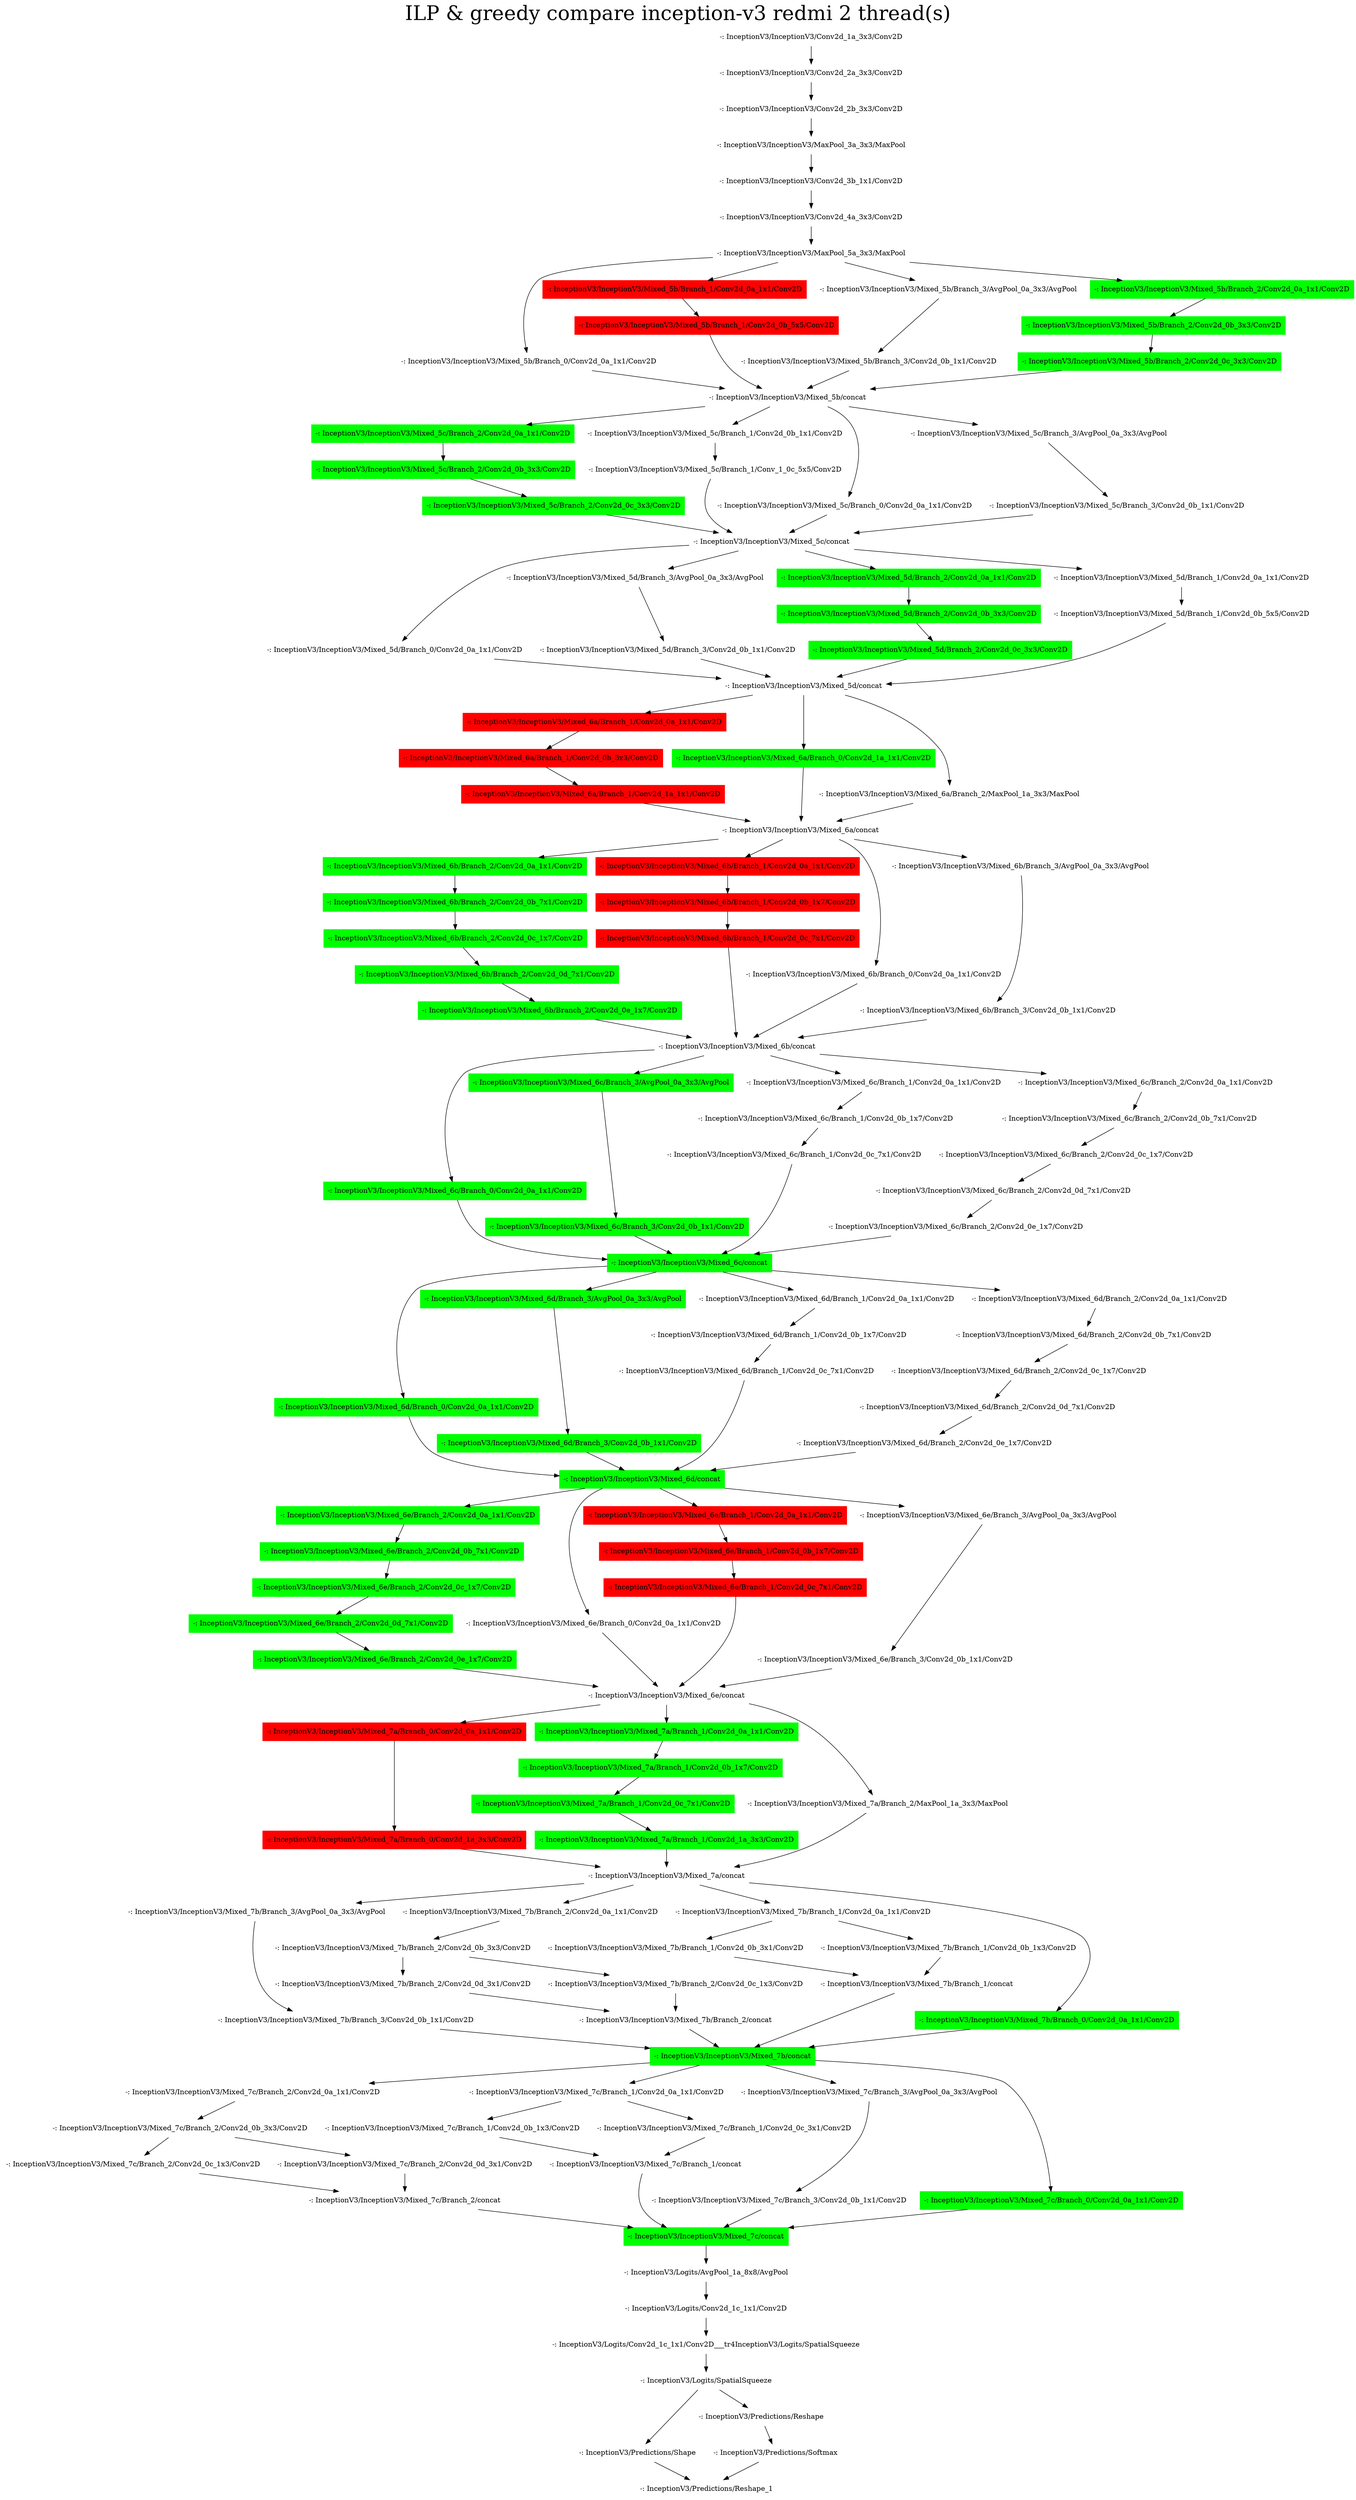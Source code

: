 digraph G {
label     = "ILP & greedy compare inception-v3 redmi 2 thread(s)"
    labelloc  =  t // t: Place the graph's title on top.
    fontsize  = 40 // Make title stand out by giving a large font size
    fontcolor = black"-: InceptionV3/InceptionV3/Conv2d_1a_3x3/Conv2D"->"-: InceptionV3/InceptionV3/Conv2d_2a_3x3/Conv2D";
"-: InceptionV3/InceptionV3/Conv2d_1a_3x3/Conv2D" [shape=box,style=filled,color=white];
"-: InceptionV3/InceptionV3/Conv2d_2a_3x3/Conv2D"->"-: InceptionV3/InceptionV3/Conv2d_2b_3x3/Conv2D";
"-: InceptionV3/InceptionV3/Conv2d_2a_3x3/Conv2D" [shape=box,style=filled,color=white];
"-: InceptionV3/InceptionV3/Conv2d_2b_3x3/Conv2D"->"-: InceptionV3/InceptionV3/MaxPool_3a_3x3/MaxPool";
"-: InceptionV3/InceptionV3/Conv2d_2b_3x3/Conv2D" [shape=box,style=filled,color=white];
"-: InceptionV3/InceptionV3/MaxPool_3a_3x3/MaxPool"->"-: InceptionV3/InceptionV3/Conv2d_3b_1x1/Conv2D";
"-: InceptionV3/InceptionV3/MaxPool_3a_3x3/MaxPool" [shape=box,style=filled,color=white];
"-: InceptionV3/InceptionV3/Conv2d_3b_1x1/Conv2D"->"-: InceptionV3/InceptionV3/Conv2d_4a_3x3/Conv2D";
"-: InceptionV3/InceptionV3/Conv2d_3b_1x1/Conv2D" [shape=box,style=filled,color=white];
"-: InceptionV3/InceptionV3/Conv2d_4a_3x3/Conv2D"->"-: InceptionV3/InceptionV3/MaxPool_5a_3x3/MaxPool";
"-: InceptionV3/InceptionV3/Conv2d_4a_3x3/Conv2D" [shape=box,style=filled,color=white];
"-: InceptionV3/InceptionV3/MaxPool_5a_3x3/MaxPool"->"-: InceptionV3/InceptionV3/Mixed_5b/Branch_0/Conv2d_0a_1x1/Conv2D";
"-: InceptionV3/InceptionV3/MaxPool_5a_3x3/MaxPool"->"-: InceptionV3/InceptionV3/Mixed_5b/Branch_1/Conv2d_0a_1x1/Conv2D";
"-: InceptionV3/InceptionV3/MaxPool_5a_3x3/MaxPool"->"-: InceptionV3/InceptionV3/Mixed_5b/Branch_3/AvgPool_0a_3x3/AvgPool";
"-: InceptionV3/InceptionV3/MaxPool_5a_3x3/MaxPool"->"-: InceptionV3/InceptionV3/Mixed_5b/Branch_2/Conv2d_0a_1x1/Conv2D";
"-: InceptionV3/InceptionV3/MaxPool_5a_3x3/MaxPool" [shape=box,style=filled,color=white];
"-: InceptionV3/InceptionV3/Mixed_5b/Branch_3/AvgPool_0a_3x3/AvgPool"->"-: InceptionV3/InceptionV3/Mixed_5b/Branch_3/Conv2d_0b_1x1/Conv2D";
"-: InceptionV3/InceptionV3/Mixed_5b/Branch_3/AvgPool_0a_3x3/AvgPool" [shape=box,style=filled,color=white];
"-: InceptionV3/InceptionV3/Mixed_5b/Branch_2/Conv2d_0a_1x1/Conv2D"->"-: InceptionV3/InceptionV3/Mixed_5b/Branch_2/Conv2d_0b_3x3/Conv2D";
"-: InceptionV3/InceptionV3/Mixed_5b/Branch_2/Conv2d_0a_1x1/Conv2D" [shape=box,style=filled,color=green];
"-: InceptionV3/InceptionV3/Mixed_5b/Branch_1/Conv2d_0a_1x1/Conv2D"->"-: InceptionV3/InceptionV3/Mixed_5b/Branch_1/Conv2d_0b_5x5/Conv2D";
"-: InceptionV3/InceptionV3/Mixed_5b/Branch_1/Conv2d_0a_1x1/Conv2D" [shape=box,style=filled,color=red];
"-: InceptionV3/InceptionV3/Mixed_5b/Branch_0/Conv2d_0a_1x1/Conv2D"->"-: InceptionV3/InceptionV3/Mixed_5b/concat";
"-: InceptionV3/InceptionV3/Mixed_5b/Branch_0/Conv2d_0a_1x1/Conv2D" [shape=box,style=filled,color=white];
"-: InceptionV3/InceptionV3/Mixed_5b/Branch_3/Conv2d_0b_1x1/Conv2D"->"-: InceptionV3/InceptionV3/Mixed_5b/concat";
"-: InceptionV3/InceptionV3/Mixed_5b/Branch_3/Conv2d_0b_1x1/Conv2D" [shape=box,style=filled,color=white];
"-: InceptionV3/InceptionV3/Mixed_5b/Branch_2/Conv2d_0b_3x3/Conv2D"->"-: InceptionV3/InceptionV3/Mixed_5b/Branch_2/Conv2d_0c_3x3/Conv2D";
"-: InceptionV3/InceptionV3/Mixed_5b/Branch_2/Conv2d_0b_3x3/Conv2D" [shape=box,style=filled,color=green];
"-: InceptionV3/InceptionV3/Mixed_5b/Branch_1/Conv2d_0b_5x5/Conv2D"->"-: InceptionV3/InceptionV3/Mixed_5b/concat";
"-: InceptionV3/InceptionV3/Mixed_5b/Branch_1/Conv2d_0b_5x5/Conv2D" [shape=box,style=filled,color=red];
"-: InceptionV3/InceptionV3/Mixed_5b/Branch_2/Conv2d_0c_3x3/Conv2D"->"-: InceptionV3/InceptionV3/Mixed_5b/concat";
"-: InceptionV3/InceptionV3/Mixed_5b/Branch_2/Conv2d_0c_3x3/Conv2D" [shape=box,style=filled,color=green];
"-: InceptionV3/InceptionV3/Mixed_5b/concat"->"-: InceptionV3/InceptionV3/Mixed_5c/Branch_2/Conv2d_0a_1x1/Conv2D";
"-: InceptionV3/InceptionV3/Mixed_5b/concat"->"-: InceptionV3/InceptionV3/Mixed_5c/Branch_1/Conv2d_0b_1x1/Conv2D";
"-: InceptionV3/InceptionV3/Mixed_5b/concat"->"-: InceptionV3/InceptionV3/Mixed_5c/Branch_0/Conv2d_0a_1x1/Conv2D";
"-: InceptionV3/InceptionV3/Mixed_5b/concat"->"-: InceptionV3/InceptionV3/Mixed_5c/Branch_3/AvgPool_0a_3x3/AvgPool";
"-: InceptionV3/InceptionV3/Mixed_5b/concat" [shape=box,style=filled,color=white];
"-: InceptionV3/InceptionV3/Mixed_5c/Branch_3/AvgPool_0a_3x3/AvgPool"->"-: InceptionV3/InceptionV3/Mixed_5c/Branch_3/Conv2d_0b_1x1/Conv2D";
"-: InceptionV3/InceptionV3/Mixed_5c/Branch_3/AvgPool_0a_3x3/AvgPool" [shape=box,style=filled,color=white];
"-: InceptionV3/InceptionV3/Mixed_5c/Branch_2/Conv2d_0a_1x1/Conv2D"->"-: InceptionV3/InceptionV3/Mixed_5c/Branch_2/Conv2d_0b_3x3/Conv2D";
"-: InceptionV3/InceptionV3/Mixed_5c/Branch_2/Conv2d_0a_1x1/Conv2D" [shape=box,style=filled,color=green];
"-: InceptionV3/InceptionV3/Mixed_5c/Branch_1/Conv2d_0b_1x1/Conv2D"->"-: InceptionV3/InceptionV3/Mixed_5c/Branch_1/Conv_1_0c_5x5/Conv2D";
"-: InceptionV3/InceptionV3/Mixed_5c/Branch_1/Conv2d_0b_1x1/Conv2D" [shape=box,style=filled,color=white];
"-: InceptionV3/InceptionV3/Mixed_5c/Branch_0/Conv2d_0a_1x1/Conv2D"->"-: InceptionV3/InceptionV3/Mixed_5c/concat";
"-: InceptionV3/InceptionV3/Mixed_5c/Branch_0/Conv2d_0a_1x1/Conv2D" [shape=box,style=filled,color=white];
"-: InceptionV3/InceptionV3/Mixed_5c/Branch_3/Conv2d_0b_1x1/Conv2D"->"-: InceptionV3/InceptionV3/Mixed_5c/concat";
"-: InceptionV3/InceptionV3/Mixed_5c/Branch_3/Conv2d_0b_1x1/Conv2D" [shape=box,style=filled,color=white];
"-: InceptionV3/InceptionV3/Mixed_5c/Branch_2/Conv2d_0b_3x3/Conv2D"->"-: InceptionV3/InceptionV3/Mixed_5c/Branch_2/Conv2d_0c_3x3/Conv2D";
"-: InceptionV3/InceptionV3/Mixed_5c/Branch_2/Conv2d_0b_3x3/Conv2D" [shape=box,style=filled,color=green];
"-: InceptionV3/InceptionV3/Mixed_5c/Branch_1/Conv_1_0c_5x5/Conv2D"->"-: InceptionV3/InceptionV3/Mixed_5c/concat";
"-: InceptionV3/InceptionV3/Mixed_5c/Branch_1/Conv_1_0c_5x5/Conv2D" [shape=box,style=filled,color=white];
"-: InceptionV3/InceptionV3/Mixed_5c/Branch_2/Conv2d_0c_3x3/Conv2D"->"-: InceptionV3/InceptionV3/Mixed_5c/concat";
"-: InceptionV3/InceptionV3/Mixed_5c/Branch_2/Conv2d_0c_3x3/Conv2D" [shape=box,style=filled,color=green];
"-: InceptionV3/InceptionV3/Mixed_5c/concat"->"-: InceptionV3/InceptionV3/Mixed_5d/Branch_0/Conv2d_0a_1x1/Conv2D";
"-: InceptionV3/InceptionV3/Mixed_5c/concat"->"-: InceptionV3/InceptionV3/Mixed_5d/Branch_3/AvgPool_0a_3x3/AvgPool";
"-: InceptionV3/InceptionV3/Mixed_5c/concat"->"-: InceptionV3/InceptionV3/Mixed_5d/Branch_2/Conv2d_0a_1x1/Conv2D";
"-: InceptionV3/InceptionV3/Mixed_5c/concat"->"-: InceptionV3/InceptionV3/Mixed_5d/Branch_1/Conv2d_0a_1x1/Conv2D";
"-: InceptionV3/InceptionV3/Mixed_5c/concat" [shape=box,style=filled,color=white];
"-: InceptionV3/InceptionV3/Mixed_5d/Branch_3/AvgPool_0a_3x3/AvgPool"->"-: InceptionV3/InceptionV3/Mixed_5d/Branch_3/Conv2d_0b_1x1/Conv2D";
"-: InceptionV3/InceptionV3/Mixed_5d/Branch_3/AvgPool_0a_3x3/AvgPool" [shape=box,style=filled,color=white];
"-: InceptionV3/InceptionV3/Mixed_5d/Branch_2/Conv2d_0a_1x1/Conv2D"->"-: InceptionV3/InceptionV3/Mixed_5d/Branch_2/Conv2d_0b_3x3/Conv2D";
"-: InceptionV3/InceptionV3/Mixed_5d/Branch_2/Conv2d_0a_1x1/Conv2D" [shape=box,style=filled,color=green];
"-: InceptionV3/InceptionV3/Mixed_5d/Branch_1/Conv2d_0a_1x1/Conv2D"->"-: InceptionV3/InceptionV3/Mixed_5d/Branch_1/Conv2d_0b_5x5/Conv2D";
"-: InceptionV3/InceptionV3/Mixed_5d/Branch_1/Conv2d_0a_1x1/Conv2D" [shape=box,style=filled,color=white];
"-: InceptionV3/InceptionV3/Mixed_5d/Branch_0/Conv2d_0a_1x1/Conv2D"->"-: InceptionV3/InceptionV3/Mixed_5d/concat";
"-: InceptionV3/InceptionV3/Mixed_5d/Branch_0/Conv2d_0a_1x1/Conv2D" [shape=box,style=filled,color=white];
"-: InceptionV3/InceptionV3/Mixed_5d/Branch_3/Conv2d_0b_1x1/Conv2D"->"-: InceptionV3/InceptionV3/Mixed_5d/concat";
"-: InceptionV3/InceptionV3/Mixed_5d/Branch_3/Conv2d_0b_1x1/Conv2D" [shape=box,style=filled,color=white];
"-: InceptionV3/InceptionV3/Mixed_5d/Branch_2/Conv2d_0b_3x3/Conv2D"->"-: InceptionV3/InceptionV3/Mixed_5d/Branch_2/Conv2d_0c_3x3/Conv2D";
"-: InceptionV3/InceptionV3/Mixed_5d/Branch_2/Conv2d_0b_3x3/Conv2D" [shape=box,style=filled,color=green];
"-: InceptionV3/InceptionV3/Mixed_5d/Branch_1/Conv2d_0b_5x5/Conv2D"->"-: InceptionV3/InceptionV3/Mixed_5d/concat";
"-: InceptionV3/InceptionV3/Mixed_5d/Branch_1/Conv2d_0b_5x5/Conv2D" [shape=box,style=filled,color=white];
"-: InceptionV3/InceptionV3/Mixed_5d/Branch_2/Conv2d_0c_3x3/Conv2D"->"-: InceptionV3/InceptionV3/Mixed_5d/concat";
"-: InceptionV3/InceptionV3/Mixed_5d/Branch_2/Conv2d_0c_3x3/Conv2D" [shape=box,style=filled,color=green];
"-: InceptionV3/InceptionV3/Mixed_5d/concat"->"-: InceptionV3/InceptionV3/Mixed_6a/Branch_1/Conv2d_0a_1x1/Conv2D";
"-: InceptionV3/InceptionV3/Mixed_5d/concat"->"-: InceptionV3/InceptionV3/Mixed_6a/Branch_0/Conv2d_1a_1x1/Conv2D";
"-: InceptionV3/InceptionV3/Mixed_5d/concat"->"-: InceptionV3/InceptionV3/Mixed_6a/Branch_2/MaxPool_1a_3x3/MaxPool";
"-: InceptionV3/InceptionV3/Mixed_5d/concat" [shape=box,style=filled,color=white];
"-: InceptionV3/InceptionV3/Mixed_6a/Branch_2/MaxPool_1a_3x3/MaxPool"->"-: InceptionV3/InceptionV3/Mixed_6a/concat";
"-: InceptionV3/InceptionV3/Mixed_6a/Branch_2/MaxPool_1a_3x3/MaxPool" [shape=box,style=filled,color=white];
"-: InceptionV3/InceptionV3/Mixed_6a/Branch_1/Conv2d_0a_1x1/Conv2D"->"-: InceptionV3/InceptionV3/Mixed_6a/Branch_1/Conv2d_0b_3x3/Conv2D";
"-: InceptionV3/InceptionV3/Mixed_6a/Branch_1/Conv2d_0a_1x1/Conv2D" [shape=box,style=filled,color=red];
"-: InceptionV3/InceptionV3/Mixed_6a/Branch_0/Conv2d_1a_1x1/Conv2D"->"-: InceptionV3/InceptionV3/Mixed_6a/concat";
"-: InceptionV3/InceptionV3/Mixed_6a/Branch_0/Conv2d_1a_1x1/Conv2D" [shape=box,style=filled,color=green];
"-: InceptionV3/InceptionV3/Mixed_6a/Branch_1/Conv2d_0b_3x3/Conv2D"->"-: InceptionV3/InceptionV3/Mixed_6a/Branch_1/Conv2d_1a_1x1/Conv2D";
"-: InceptionV3/InceptionV3/Mixed_6a/Branch_1/Conv2d_0b_3x3/Conv2D" [shape=box,style=filled,color=red];
"-: InceptionV3/InceptionV3/Mixed_6a/Branch_1/Conv2d_1a_1x1/Conv2D"->"-: InceptionV3/InceptionV3/Mixed_6a/concat";
"-: InceptionV3/InceptionV3/Mixed_6a/Branch_1/Conv2d_1a_1x1/Conv2D" [shape=box,style=filled,color=red];
"-: InceptionV3/InceptionV3/Mixed_6a/concat"->"-: InceptionV3/InceptionV3/Mixed_6b/Branch_2/Conv2d_0a_1x1/Conv2D";
"-: InceptionV3/InceptionV3/Mixed_6a/concat"->"-: InceptionV3/InceptionV3/Mixed_6b/Branch_1/Conv2d_0a_1x1/Conv2D";
"-: InceptionV3/InceptionV3/Mixed_6a/concat"->"-: InceptionV3/InceptionV3/Mixed_6b/Branch_0/Conv2d_0a_1x1/Conv2D";
"-: InceptionV3/InceptionV3/Mixed_6a/concat"->"-: InceptionV3/InceptionV3/Mixed_6b/Branch_3/AvgPool_0a_3x3/AvgPool";
"-: InceptionV3/InceptionV3/Mixed_6a/concat" [shape=box,style=filled,color=white];
"-: InceptionV3/InceptionV3/Mixed_6b/Branch_3/AvgPool_0a_3x3/AvgPool"->"-: InceptionV3/InceptionV3/Mixed_6b/Branch_3/Conv2d_0b_1x1/Conv2D";
"-: InceptionV3/InceptionV3/Mixed_6b/Branch_3/AvgPool_0a_3x3/AvgPool" [shape=box,style=filled,color=white];
"-: InceptionV3/InceptionV3/Mixed_6b/Branch_2/Conv2d_0a_1x1/Conv2D"->"-: InceptionV3/InceptionV3/Mixed_6b/Branch_2/Conv2d_0b_7x1/Conv2D";
"-: InceptionV3/InceptionV3/Mixed_6b/Branch_2/Conv2d_0a_1x1/Conv2D" [shape=box,style=filled,color=green];
"-: InceptionV3/InceptionV3/Mixed_6b/Branch_1/Conv2d_0a_1x1/Conv2D"->"-: InceptionV3/InceptionV3/Mixed_6b/Branch_1/Conv2d_0b_1x7/Conv2D";
"-: InceptionV3/InceptionV3/Mixed_6b/Branch_1/Conv2d_0a_1x1/Conv2D" [shape=box,style=filled,color=red];
"-: InceptionV3/InceptionV3/Mixed_6b/Branch_0/Conv2d_0a_1x1/Conv2D"->"-: InceptionV3/InceptionV3/Mixed_6b/concat";
"-: InceptionV3/InceptionV3/Mixed_6b/Branch_0/Conv2d_0a_1x1/Conv2D" [shape=box,style=filled,color=white];
"-: InceptionV3/InceptionV3/Mixed_6b/Branch_3/Conv2d_0b_1x1/Conv2D"->"-: InceptionV3/InceptionV3/Mixed_6b/concat";
"-: InceptionV3/InceptionV3/Mixed_6b/Branch_3/Conv2d_0b_1x1/Conv2D" [shape=box,style=filled,color=white];
"-: InceptionV3/InceptionV3/Mixed_6b/Branch_2/Conv2d_0b_7x1/Conv2D"->"-: InceptionV3/InceptionV3/Mixed_6b/Branch_2/Conv2d_0c_1x7/Conv2D";
"-: InceptionV3/InceptionV3/Mixed_6b/Branch_2/Conv2d_0b_7x1/Conv2D" [shape=box,style=filled,color=green];
"-: InceptionV3/InceptionV3/Mixed_6b/Branch_1/Conv2d_0b_1x7/Conv2D"->"-: InceptionV3/InceptionV3/Mixed_6b/Branch_1/Conv2d_0c_7x1/Conv2D";
"-: InceptionV3/InceptionV3/Mixed_6b/Branch_1/Conv2d_0b_1x7/Conv2D" [shape=box,style=filled,color=red];
"-: InceptionV3/InceptionV3/Mixed_6b/Branch_2/Conv2d_0c_1x7/Conv2D"->"-: InceptionV3/InceptionV3/Mixed_6b/Branch_2/Conv2d_0d_7x1/Conv2D";
"-: InceptionV3/InceptionV3/Mixed_6b/Branch_2/Conv2d_0c_1x7/Conv2D" [shape=box,style=filled,color=green];
"-: InceptionV3/InceptionV3/Mixed_6b/Branch_1/Conv2d_0c_7x1/Conv2D"->"-: InceptionV3/InceptionV3/Mixed_6b/concat";
"-: InceptionV3/InceptionV3/Mixed_6b/Branch_1/Conv2d_0c_7x1/Conv2D" [shape=box,style=filled,color=red];
"-: InceptionV3/InceptionV3/Mixed_6b/Branch_2/Conv2d_0d_7x1/Conv2D"->"-: InceptionV3/InceptionV3/Mixed_6b/Branch_2/Conv2d_0e_1x7/Conv2D";
"-: InceptionV3/InceptionV3/Mixed_6b/Branch_2/Conv2d_0d_7x1/Conv2D" [shape=box,style=filled,color=green];
"-: InceptionV3/InceptionV3/Mixed_6b/Branch_2/Conv2d_0e_1x7/Conv2D"->"-: InceptionV3/InceptionV3/Mixed_6b/concat";
"-: InceptionV3/InceptionV3/Mixed_6b/Branch_2/Conv2d_0e_1x7/Conv2D" [shape=box,style=filled,color=green];
"-: InceptionV3/InceptionV3/Mixed_6b/concat"->"-: InceptionV3/InceptionV3/Mixed_6c/Branch_0/Conv2d_0a_1x1/Conv2D";
"-: InceptionV3/InceptionV3/Mixed_6b/concat"->"-: InceptionV3/InceptionV3/Mixed_6c/Branch_3/AvgPool_0a_3x3/AvgPool";
"-: InceptionV3/InceptionV3/Mixed_6b/concat"->"-: InceptionV3/InceptionV3/Mixed_6c/Branch_1/Conv2d_0a_1x1/Conv2D";
"-: InceptionV3/InceptionV3/Mixed_6b/concat"->"-: InceptionV3/InceptionV3/Mixed_6c/Branch_2/Conv2d_0a_1x1/Conv2D";
"-: InceptionV3/InceptionV3/Mixed_6b/concat" [shape=box,style=filled,color=white];
"-: InceptionV3/InceptionV3/Mixed_6c/Branch_3/AvgPool_0a_3x3/AvgPool"->"-: InceptionV3/InceptionV3/Mixed_6c/Branch_3/Conv2d_0b_1x1/Conv2D";
"-: InceptionV3/InceptionV3/Mixed_6c/Branch_3/AvgPool_0a_3x3/AvgPool" [shape=box,style=filled,color=green];
"-: InceptionV3/InceptionV3/Mixed_6c/Branch_2/Conv2d_0a_1x1/Conv2D"->"-: InceptionV3/InceptionV3/Mixed_6c/Branch_2/Conv2d_0b_7x1/Conv2D";
"-: InceptionV3/InceptionV3/Mixed_6c/Branch_2/Conv2d_0a_1x1/Conv2D" [shape=box,style=filled,color=white];
"-: InceptionV3/InceptionV3/Mixed_6c/Branch_1/Conv2d_0a_1x1/Conv2D"->"-: InceptionV3/InceptionV3/Mixed_6c/Branch_1/Conv2d_0b_1x7/Conv2D";
"-: InceptionV3/InceptionV3/Mixed_6c/Branch_1/Conv2d_0a_1x1/Conv2D" [shape=box,style=filled,color=white];
"-: InceptionV3/InceptionV3/Mixed_6c/Branch_0/Conv2d_0a_1x1/Conv2D"->"-: InceptionV3/InceptionV3/Mixed_6c/concat";
"-: InceptionV3/InceptionV3/Mixed_6c/Branch_0/Conv2d_0a_1x1/Conv2D" [shape=box,style=filled,color=green];
"-: InceptionV3/InceptionV3/Mixed_6c/Branch_3/Conv2d_0b_1x1/Conv2D"->"-: InceptionV3/InceptionV3/Mixed_6c/concat";
"-: InceptionV3/InceptionV3/Mixed_6c/Branch_3/Conv2d_0b_1x1/Conv2D" [shape=box,style=filled,color=green];
"-: InceptionV3/InceptionV3/Mixed_6c/Branch_2/Conv2d_0b_7x1/Conv2D"->"-: InceptionV3/InceptionV3/Mixed_6c/Branch_2/Conv2d_0c_1x7/Conv2D";
"-: InceptionV3/InceptionV3/Mixed_6c/Branch_2/Conv2d_0b_7x1/Conv2D" [shape=box,style=filled,color=white];
"-: InceptionV3/InceptionV3/Mixed_6c/Branch_1/Conv2d_0b_1x7/Conv2D"->"-: InceptionV3/InceptionV3/Mixed_6c/Branch_1/Conv2d_0c_7x1/Conv2D";
"-: InceptionV3/InceptionV3/Mixed_6c/Branch_1/Conv2d_0b_1x7/Conv2D" [shape=box,style=filled,color=white];
"-: InceptionV3/InceptionV3/Mixed_6c/Branch_2/Conv2d_0c_1x7/Conv2D"->"-: InceptionV3/InceptionV3/Mixed_6c/Branch_2/Conv2d_0d_7x1/Conv2D";
"-: InceptionV3/InceptionV3/Mixed_6c/Branch_2/Conv2d_0c_1x7/Conv2D" [shape=box,style=filled,color=white];
"-: InceptionV3/InceptionV3/Mixed_6c/Branch_1/Conv2d_0c_7x1/Conv2D"->"-: InceptionV3/InceptionV3/Mixed_6c/concat";
"-: InceptionV3/InceptionV3/Mixed_6c/Branch_1/Conv2d_0c_7x1/Conv2D" [shape=box,style=filled,color=white];
"-: InceptionV3/InceptionV3/Mixed_6c/Branch_2/Conv2d_0d_7x1/Conv2D"->"-: InceptionV3/InceptionV3/Mixed_6c/Branch_2/Conv2d_0e_1x7/Conv2D";
"-: InceptionV3/InceptionV3/Mixed_6c/Branch_2/Conv2d_0d_7x1/Conv2D" [shape=box,style=filled,color=white];
"-: InceptionV3/InceptionV3/Mixed_6c/Branch_2/Conv2d_0e_1x7/Conv2D"->"-: InceptionV3/InceptionV3/Mixed_6c/concat";
"-: InceptionV3/InceptionV3/Mixed_6c/Branch_2/Conv2d_0e_1x7/Conv2D" [shape=box,style=filled,color=white];
"-: InceptionV3/InceptionV3/Mixed_6c/concat"->"-: InceptionV3/InceptionV3/Mixed_6d/Branch_0/Conv2d_0a_1x1/Conv2D";
"-: InceptionV3/InceptionV3/Mixed_6c/concat"->"-: InceptionV3/InceptionV3/Mixed_6d/Branch_3/AvgPool_0a_3x3/AvgPool";
"-: InceptionV3/InceptionV3/Mixed_6c/concat"->"-: InceptionV3/InceptionV3/Mixed_6d/Branch_1/Conv2d_0a_1x1/Conv2D";
"-: InceptionV3/InceptionV3/Mixed_6c/concat"->"-: InceptionV3/InceptionV3/Mixed_6d/Branch_2/Conv2d_0a_1x1/Conv2D";
"-: InceptionV3/InceptionV3/Mixed_6c/concat" [shape=box,style=filled,color=green];
"-: InceptionV3/InceptionV3/Mixed_6d/Branch_3/AvgPool_0a_3x3/AvgPool"->"-: InceptionV3/InceptionV3/Mixed_6d/Branch_3/Conv2d_0b_1x1/Conv2D";
"-: InceptionV3/InceptionV3/Mixed_6d/Branch_3/AvgPool_0a_3x3/AvgPool" [shape=box,style=filled,color=green];
"-: InceptionV3/InceptionV3/Mixed_6d/Branch_2/Conv2d_0a_1x1/Conv2D"->"-: InceptionV3/InceptionV3/Mixed_6d/Branch_2/Conv2d_0b_7x1/Conv2D";
"-: InceptionV3/InceptionV3/Mixed_6d/Branch_2/Conv2d_0a_1x1/Conv2D" [shape=box,style=filled,color=white];
"-: InceptionV3/InceptionV3/Mixed_6d/Branch_1/Conv2d_0a_1x1/Conv2D"->"-: InceptionV3/InceptionV3/Mixed_6d/Branch_1/Conv2d_0b_1x7/Conv2D";
"-: InceptionV3/InceptionV3/Mixed_6d/Branch_1/Conv2d_0a_1x1/Conv2D" [shape=box,style=filled,color=white];
"-: InceptionV3/InceptionV3/Mixed_6d/Branch_0/Conv2d_0a_1x1/Conv2D"->"-: InceptionV3/InceptionV3/Mixed_6d/concat";
"-: InceptionV3/InceptionV3/Mixed_6d/Branch_0/Conv2d_0a_1x1/Conv2D" [shape=box,style=filled,color=green];
"-: InceptionV3/InceptionV3/Mixed_6d/Branch_3/Conv2d_0b_1x1/Conv2D"->"-: InceptionV3/InceptionV3/Mixed_6d/concat";
"-: InceptionV3/InceptionV3/Mixed_6d/Branch_3/Conv2d_0b_1x1/Conv2D" [shape=box,style=filled,color=green];
"-: InceptionV3/InceptionV3/Mixed_6d/Branch_2/Conv2d_0b_7x1/Conv2D"->"-: InceptionV3/InceptionV3/Mixed_6d/Branch_2/Conv2d_0c_1x7/Conv2D";
"-: InceptionV3/InceptionV3/Mixed_6d/Branch_2/Conv2d_0b_7x1/Conv2D" [shape=box,style=filled,color=white];
"-: InceptionV3/InceptionV3/Mixed_6d/Branch_1/Conv2d_0b_1x7/Conv2D"->"-: InceptionV3/InceptionV3/Mixed_6d/Branch_1/Conv2d_0c_7x1/Conv2D";
"-: InceptionV3/InceptionV3/Mixed_6d/Branch_1/Conv2d_0b_1x7/Conv2D" [shape=box,style=filled,color=white];
"-: InceptionV3/InceptionV3/Mixed_6d/Branch_2/Conv2d_0c_1x7/Conv2D"->"-: InceptionV3/InceptionV3/Mixed_6d/Branch_2/Conv2d_0d_7x1/Conv2D";
"-: InceptionV3/InceptionV3/Mixed_6d/Branch_2/Conv2d_0c_1x7/Conv2D" [shape=box,style=filled,color=white];
"-: InceptionV3/InceptionV3/Mixed_6d/Branch_1/Conv2d_0c_7x1/Conv2D"->"-: InceptionV3/InceptionV3/Mixed_6d/concat";
"-: InceptionV3/InceptionV3/Mixed_6d/Branch_1/Conv2d_0c_7x1/Conv2D" [shape=box,style=filled,color=white];
"-: InceptionV3/InceptionV3/Mixed_6d/Branch_2/Conv2d_0d_7x1/Conv2D"->"-: InceptionV3/InceptionV3/Mixed_6d/Branch_2/Conv2d_0e_1x7/Conv2D";
"-: InceptionV3/InceptionV3/Mixed_6d/Branch_2/Conv2d_0d_7x1/Conv2D" [shape=box,style=filled,color=white];
"-: InceptionV3/InceptionV3/Mixed_6d/Branch_2/Conv2d_0e_1x7/Conv2D"->"-: InceptionV3/InceptionV3/Mixed_6d/concat";
"-: InceptionV3/InceptionV3/Mixed_6d/Branch_2/Conv2d_0e_1x7/Conv2D" [shape=box,style=filled,color=white];
"-: InceptionV3/InceptionV3/Mixed_6d/concat"->"-: InceptionV3/InceptionV3/Mixed_6e/Branch_2/Conv2d_0a_1x1/Conv2D";
"-: InceptionV3/InceptionV3/Mixed_6d/concat"->"-: InceptionV3/InceptionV3/Mixed_6e/Branch_0/Conv2d_0a_1x1/Conv2D";
"-: InceptionV3/InceptionV3/Mixed_6d/concat"->"-: InceptionV3/InceptionV3/Mixed_6e/Branch_1/Conv2d_0a_1x1/Conv2D";
"-: InceptionV3/InceptionV3/Mixed_6d/concat"->"-: InceptionV3/InceptionV3/Mixed_6e/Branch_3/AvgPool_0a_3x3/AvgPool";
"-: InceptionV3/InceptionV3/Mixed_6d/concat" [shape=box,style=filled,color=green];
"-: InceptionV3/InceptionV3/Mixed_6e/Branch_3/AvgPool_0a_3x3/AvgPool"->"-: InceptionV3/InceptionV3/Mixed_6e/Branch_3/Conv2d_0b_1x1/Conv2D";
"-: InceptionV3/InceptionV3/Mixed_6e/Branch_3/AvgPool_0a_3x3/AvgPool" [shape=box,style=filled,color=white];
"-: InceptionV3/InceptionV3/Mixed_6e/Branch_2/Conv2d_0a_1x1/Conv2D"->"-: InceptionV3/InceptionV3/Mixed_6e/Branch_2/Conv2d_0b_7x1/Conv2D";
"-: InceptionV3/InceptionV3/Mixed_6e/Branch_2/Conv2d_0a_1x1/Conv2D" [shape=box,style=filled,color=green];
"-: InceptionV3/InceptionV3/Mixed_6e/Branch_1/Conv2d_0a_1x1/Conv2D"->"-: InceptionV3/InceptionV3/Mixed_6e/Branch_1/Conv2d_0b_1x7/Conv2D";
"-: InceptionV3/InceptionV3/Mixed_6e/Branch_1/Conv2d_0a_1x1/Conv2D" [shape=box,style=filled,color=red];
"-: InceptionV3/InceptionV3/Mixed_6e/Branch_0/Conv2d_0a_1x1/Conv2D"->"-: InceptionV3/InceptionV3/Mixed_6e/concat";
"-: InceptionV3/InceptionV3/Mixed_6e/Branch_0/Conv2d_0a_1x1/Conv2D" [shape=box,style=filled,color=white];
"-: InceptionV3/InceptionV3/Mixed_6e/Branch_3/Conv2d_0b_1x1/Conv2D"->"-: InceptionV3/InceptionV3/Mixed_6e/concat";
"-: InceptionV3/InceptionV3/Mixed_6e/Branch_3/Conv2d_0b_1x1/Conv2D" [shape=box,style=filled,color=white];
"-: InceptionV3/InceptionV3/Mixed_6e/Branch_2/Conv2d_0b_7x1/Conv2D"->"-: InceptionV3/InceptionV3/Mixed_6e/Branch_2/Conv2d_0c_1x7/Conv2D";
"-: InceptionV3/InceptionV3/Mixed_6e/Branch_2/Conv2d_0b_7x1/Conv2D" [shape=box,style=filled,color=green];
"-: InceptionV3/InceptionV3/Mixed_6e/Branch_1/Conv2d_0b_1x7/Conv2D"->"-: InceptionV3/InceptionV3/Mixed_6e/Branch_1/Conv2d_0c_7x1/Conv2D";
"-: InceptionV3/InceptionV3/Mixed_6e/Branch_1/Conv2d_0b_1x7/Conv2D" [shape=box,style=filled,color=red];
"-: InceptionV3/InceptionV3/Mixed_6e/Branch_2/Conv2d_0c_1x7/Conv2D"->"-: InceptionV3/InceptionV3/Mixed_6e/Branch_2/Conv2d_0d_7x1/Conv2D";
"-: InceptionV3/InceptionV3/Mixed_6e/Branch_2/Conv2d_0c_1x7/Conv2D" [shape=box,style=filled,color=green];
"-: InceptionV3/InceptionV3/Mixed_6e/Branch_1/Conv2d_0c_7x1/Conv2D"->"-: InceptionV3/InceptionV3/Mixed_6e/concat";
"-: InceptionV3/InceptionV3/Mixed_6e/Branch_1/Conv2d_0c_7x1/Conv2D" [shape=box,style=filled,color=red];
"-: InceptionV3/InceptionV3/Mixed_6e/Branch_2/Conv2d_0d_7x1/Conv2D"->"-: InceptionV3/InceptionV3/Mixed_6e/Branch_2/Conv2d_0e_1x7/Conv2D";
"-: InceptionV3/InceptionV3/Mixed_6e/Branch_2/Conv2d_0d_7x1/Conv2D" [shape=box,style=filled,color=green];
"-: InceptionV3/InceptionV3/Mixed_6e/Branch_2/Conv2d_0e_1x7/Conv2D"->"-: InceptionV3/InceptionV3/Mixed_6e/concat";
"-: InceptionV3/InceptionV3/Mixed_6e/Branch_2/Conv2d_0e_1x7/Conv2D" [shape=box,style=filled,color=green];
"-: InceptionV3/InceptionV3/Mixed_6e/concat"->"-: InceptionV3/InceptionV3/Mixed_7a/Branch_0/Conv2d_0a_1x1/Conv2D";
"-: InceptionV3/InceptionV3/Mixed_6e/concat"->"-: InceptionV3/InceptionV3/Mixed_7a/Branch_1/Conv2d_0a_1x1/Conv2D";
"-: InceptionV3/InceptionV3/Mixed_6e/concat"->"-: InceptionV3/InceptionV3/Mixed_7a/Branch_2/MaxPool_1a_3x3/MaxPool";
"-: InceptionV3/InceptionV3/Mixed_6e/concat" [shape=box,style=filled,color=white];
"-: InceptionV3/InceptionV3/Mixed_7a/Branch_2/MaxPool_1a_3x3/MaxPool"->"-: InceptionV3/InceptionV3/Mixed_7a/concat";
"-: InceptionV3/InceptionV3/Mixed_7a/Branch_2/MaxPool_1a_3x3/MaxPool" [shape=box,style=filled,color=white];
"-: InceptionV3/InceptionV3/Mixed_7a/Branch_1/Conv2d_0a_1x1/Conv2D"->"-: InceptionV3/InceptionV3/Mixed_7a/Branch_1/Conv2d_0b_1x7/Conv2D";
"-: InceptionV3/InceptionV3/Mixed_7a/Branch_1/Conv2d_0a_1x1/Conv2D" [shape=box,style=filled,color=green];
"-: InceptionV3/InceptionV3/Mixed_7a/Branch_0/Conv2d_0a_1x1/Conv2D"->"-: InceptionV3/InceptionV3/Mixed_7a/Branch_0/Conv2d_1a_3x3/Conv2D";
"-: InceptionV3/InceptionV3/Mixed_7a/Branch_0/Conv2d_0a_1x1/Conv2D" [shape=box,style=filled,color=red];
"-: InceptionV3/InceptionV3/Mixed_7a/Branch_1/Conv2d_0b_1x7/Conv2D"->"-: InceptionV3/InceptionV3/Mixed_7a/Branch_1/Conv2d_0c_7x1/Conv2D";
"-: InceptionV3/InceptionV3/Mixed_7a/Branch_1/Conv2d_0b_1x7/Conv2D" [shape=box,style=filled,color=green];
"-: InceptionV3/InceptionV3/Mixed_7a/Branch_0/Conv2d_1a_3x3/Conv2D"->"-: InceptionV3/InceptionV3/Mixed_7a/concat";
"-: InceptionV3/InceptionV3/Mixed_7a/Branch_0/Conv2d_1a_3x3/Conv2D" [shape=box,style=filled,color=red];
"-: InceptionV3/InceptionV3/Mixed_7a/Branch_1/Conv2d_0c_7x1/Conv2D"->"-: InceptionV3/InceptionV3/Mixed_7a/Branch_1/Conv2d_1a_3x3/Conv2D";
"-: InceptionV3/InceptionV3/Mixed_7a/Branch_1/Conv2d_0c_7x1/Conv2D" [shape=box,style=filled,color=green];
"-: InceptionV3/InceptionV3/Mixed_7a/Branch_1/Conv2d_1a_3x3/Conv2D"->"-: InceptionV3/InceptionV3/Mixed_7a/concat";
"-: InceptionV3/InceptionV3/Mixed_7a/Branch_1/Conv2d_1a_3x3/Conv2D" [shape=box,style=filled,color=green];
"-: InceptionV3/InceptionV3/Mixed_7a/concat"->"-: InceptionV3/InceptionV3/Mixed_7b/Branch_3/AvgPool_0a_3x3/AvgPool";
"-: InceptionV3/InceptionV3/Mixed_7a/concat"->"-: InceptionV3/InceptionV3/Mixed_7b/Branch_2/Conv2d_0a_1x1/Conv2D";
"-: InceptionV3/InceptionV3/Mixed_7a/concat"->"-: InceptionV3/InceptionV3/Mixed_7b/Branch_1/Conv2d_0a_1x1/Conv2D";
"-: InceptionV3/InceptionV3/Mixed_7a/concat"->"-: InceptionV3/InceptionV3/Mixed_7b/Branch_0/Conv2d_0a_1x1/Conv2D";
"-: InceptionV3/InceptionV3/Mixed_7a/concat" [shape=box,style=filled,color=white];
"-: InceptionV3/InceptionV3/Mixed_7b/Branch_3/AvgPool_0a_3x3/AvgPool"->"-: InceptionV3/InceptionV3/Mixed_7b/Branch_3/Conv2d_0b_1x1/Conv2D";
"-: InceptionV3/InceptionV3/Mixed_7b/Branch_3/AvgPool_0a_3x3/AvgPool" [shape=box,style=filled,color=white];
"-: InceptionV3/InceptionV3/Mixed_7b/Branch_2/Conv2d_0a_1x1/Conv2D"->"-: InceptionV3/InceptionV3/Mixed_7b/Branch_2/Conv2d_0b_3x3/Conv2D";
"-: InceptionV3/InceptionV3/Mixed_7b/Branch_2/Conv2d_0a_1x1/Conv2D" [shape=box,style=filled,color=white];
"-: InceptionV3/InceptionV3/Mixed_7b/Branch_1/Conv2d_0a_1x1/Conv2D"->"-: InceptionV3/InceptionV3/Mixed_7b/Branch_1/Conv2d_0b_3x1/Conv2D";
"-: InceptionV3/InceptionV3/Mixed_7b/Branch_1/Conv2d_0a_1x1/Conv2D"->"-: InceptionV3/InceptionV3/Mixed_7b/Branch_1/Conv2d_0b_1x3/Conv2D";
"-: InceptionV3/InceptionV3/Mixed_7b/Branch_1/Conv2d_0a_1x1/Conv2D" [shape=box,style=filled,color=white];
"-: InceptionV3/InceptionV3/Mixed_7b/Branch_0/Conv2d_0a_1x1/Conv2D"->"-: InceptionV3/InceptionV3/Mixed_7b/concat";
"-: InceptionV3/InceptionV3/Mixed_7b/Branch_0/Conv2d_0a_1x1/Conv2D" [shape=box,style=filled,color=green];
"-: InceptionV3/InceptionV3/Mixed_7b/Branch_3/Conv2d_0b_1x1/Conv2D"->"-: InceptionV3/InceptionV3/Mixed_7b/concat";
"-: InceptionV3/InceptionV3/Mixed_7b/Branch_3/Conv2d_0b_1x1/Conv2D" [shape=box,style=filled,color=white];
"-: InceptionV3/InceptionV3/Mixed_7b/Branch_2/Conv2d_0b_3x3/Conv2D"->"-: InceptionV3/InceptionV3/Mixed_7b/Branch_2/Conv2d_0d_3x1/Conv2D";
"-: InceptionV3/InceptionV3/Mixed_7b/Branch_2/Conv2d_0b_3x3/Conv2D"->"-: InceptionV3/InceptionV3/Mixed_7b/Branch_2/Conv2d_0c_1x3/Conv2D";
"-: InceptionV3/InceptionV3/Mixed_7b/Branch_2/Conv2d_0b_3x3/Conv2D" [shape=box,style=filled,color=white];
"-: InceptionV3/InceptionV3/Mixed_7b/Branch_1/Conv2d_0b_3x1/Conv2D"->"-: InceptionV3/InceptionV3/Mixed_7b/Branch_1/concat";
"-: InceptionV3/InceptionV3/Mixed_7b/Branch_1/Conv2d_0b_3x1/Conv2D" [shape=box,style=filled,color=white];
"-: InceptionV3/InceptionV3/Mixed_7b/Branch_1/Conv2d_0b_1x3/Conv2D"->"-: InceptionV3/InceptionV3/Mixed_7b/Branch_1/concat";
"-: InceptionV3/InceptionV3/Mixed_7b/Branch_1/Conv2d_0b_1x3/Conv2D" [shape=box,style=filled,color=white];
"-: InceptionV3/InceptionV3/Mixed_7b/Branch_2/Conv2d_0d_3x1/Conv2D"->"-: InceptionV3/InceptionV3/Mixed_7b/Branch_2/concat";
"-: InceptionV3/InceptionV3/Mixed_7b/Branch_2/Conv2d_0d_3x1/Conv2D" [shape=box,style=filled,color=white];
"-: InceptionV3/InceptionV3/Mixed_7b/Branch_2/Conv2d_0c_1x3/Conv2D"->"-: InceptionV3/InceptionV3/Mixed_7b/Branch_2/concat";
"-: InceptionV3/InceptionV3/Mixed_7b/Branch_2/Conv2d_0c_1x3/Conv2D" [shape=box,style=filled,color=white];
"-: InceptionV3/InceptionV3/Mixed_7b/Branch_1/concat"->"-: InceptionV3/InceptionV3/Mixed_7b/concat";
"-: InceptionV3/InceptionV3/Mixed_7b/Branch_1/concat" [shape=box,style=filled,color=white];
"-: InceptionV3/InceptionV3/Mixed_7b/Branch_2/concat"->"-: InceptionV3/InceptionV3/Mixed_7b/concat";
"-: InceptionV3/InceptionV3/Mixed_7b/Branch_2/concat" [shape=box,style=filled,color=white];
"-: InceptionV3/InceptionV3/Mixed_7b/concat"->"-: InceptionV3/InceptionV3/Mixed_7c/Branch_2/Conv2d_0a_1x1/Conv2D";
"-: InceptionV3/InceptionV3/Mixed_7b/concat"->"-: InceptionV3/InceptionV3/Mixed_7c/Branch_1/Conv2d_0a_1x1/Conv2D";
"-: InceptionV3/InceptionV3/Mixed_7b/concat"->"-: InceptionV3/InceptionV3/Mixed_7c/Branch_3/AvgPool_0a_3x3/AvgPool";
"-: InceptionV3/InceptionV3/Mixed_7b/concat"->"-: InceptionV3/InceptionV3/Mixed_7c/Branch_0/Conv2d_0a_1x1/Conv2D";
"-: InceptionV3/InceptionV3/Mixed_7b/concat" [shape=box,style=filled,color=green];
"-: InceptionV3/InceptionV3/Mixed_7c/Branch_3/AvgPool_0a_3x3/AvgPool"->"-: InceptionV3/InceptionV3/Mixed_7c/Branch_3/Conv2d_0b_1x1/Conv2D";
"-: InceptionV3/InceptionV3/Mixed_7c/Branch_3/AvgPool_0a_3x3/AvgPool" [shape=box,style=filled,color=white];
"-: InceptionV3/InceptionV3/Mixed_7c/Branch_2/Conv2d_0a_1x1/Conv2D"->"-: InceptionV3/InceptionV3/Mixed_7c/Branch_2/Conv2d_0b_3x3/Conv2D";
"-: InceptionV3/InceptionV3/Mixed_7c/Branch_2/Conv2d_0a_1x1/Conv2D" [shape=box,style=filled,color=white];
"-: InceptionV3/InceptionV3/Mixed_7c/Branch_1/Conv2d_0a_1x1/Conv2D"->"-: InceptionV3/InceptionV3/Mixed_7c/Branch_1/Conv2d_0b_1x3/Conv2D";
"-: InceptionV3/InceptionV3/Mixed_7c/Branch_1/Conv2d_0a_1x1/Conv2D"->"-: InceptionV3/InceptionV3/Mixed_7c/Branch_1/Conv2d_0c_3x1/Conv2D";
"-: InceptionV3/InceptionV3/Mixed_7c/Branch_1/Conv2d_0a_1x1/Conv2D" [shape=box,style=filled,color=white];
"-: InceptionV3/InceptionV3/Mixed_7c/Branch_0/Conv2d_0a_1x1/Conv2D"->"-: InceptionV3/InceptionV3/Mixed_7c/concat";
"-: InceptionV3/InceptionV3/Mixed_7c/Branch_0/Conv2d_0a_1x1/Conv2D" [shape=box,style=filled,color=green];
"-: InceptionV3/InceptionV3/Mixed_7c/Branch_3/Conv2d_0b_1x1/Conv2D"->"-: InceptionV3/InceptionV3/Mixed_7c/concat";
"-: InceptionV3/InceptionV3/Mixed_7c/Branch_3/Conv2d_0b_1x1/Conv2D" [shape=box,style=filled,color=white];
"-: InceptionV3/InceptionV3/Mixed_7c/Branch_2/Conv2d_0b_3x3/Conv2D"->"-: InceptionV3/InceptionV3/Mixed_7c/Branch_2/Conv2d_0c_1x3/Conv2D";
"-: InceptionV3/InceptionV3/Mixed_7c/Branch_2/Conv2d_0b_3x3/Conv2D"->"-: InceptionV3/InceptionV3/Mixed_7c/Branch_2/Conv2d_0d_3x1/Conv2D";
"-: InceptionV3/InceptionV3/Mixed_7c/Branch_2/Conv2d_0b_3x3/Conv2D" [shape=box,style=filled,color=white];
"-: InceptionV3/InceptionV3/Mixed_7c/Branch_1/Conv2d_0c_3x1/Conv2D"->"-: InceptionV3/InceptionV3/Mixed_7c/Branch_1/concat";
"-: InceptionV3/InceptionV3/Mixed_7c/Branch_1/Conv2d_0c_3x1/Conv2D" [shape=box,style=filled,color=white];
"-: InceptionV3/InceptionV3/Mixed_7c/Branch_1/Conv2d_0b_1x3/Conv2D"->"-: InceptionV3/InceptionV3/Mixed_7c/Branch_1/concat";
"-: InceptionV3/InceptionV3/Mixed_7c/Branch_1/Conv2d_0b_1x3/Conv2D" [shape=box,style=filled,color=white];
"-: InceptionV3/InceptionV3/Mixed_7c/Branch_2/Conv2d_0d_3x1/Conv2D"->"-: InceptionV3/InceptionV3/Mixed_7c/Branch_2/concat";
"-: InceptionV3/InceptionV3/Mixed_7c/Branch_2/Conv2d_0d_3x1/Conv2D" [shape=box,style=filled,color=white];
"-: InceptionV3/InceptionV3/Mixed_7c/Branch_2/Conv2d_0c_1x3/Conv2D"->"-: InceptionV3/InceptionV3/Mixed_7c/Branch_2/concat";
"-: InceptionV3/InceptionV3/Mixed_7c/Branch_2/Conv2d_0c_1x3/Conv2D" [shape=box,style=filled,color=white];
"-: InceptionV3/InceptionV3/Mixed_7c/Branch_1/concat"->"-: InceptionV3/InceptionV3/Mixed_7c/concat";
"-: InceptionV3/InceptionV3/Mixed_7c/Branch_1/concat" [shape=box,style=filled,color=white];
"-: InceptionV3/InceptionV3/Mixed_7c/Branch_2/concat"->"-: InceptionV3/InceptionV3/Mixed_7c/concat";
"-: InceptionV3/InceptionV3/Mixed_7c/Branch_2/concat" [shape=box,style=filled,color=white];
"-: InceptionV3/InceptionV3/Mixed_7c/concat"->"-: InceptionV3/Logits/AvgPool_1a_8x8/AvgPool";
"-: InceptionV3/InceptionV3/Mixed_7c/concat" [shape=box,style=filled,color=green];
"-: InceptionV3/Logits/AvgPool_1a_8x8/AvgPool"->"-: InceptionV3/Logits/Conv2d_1c_1x1/Conv2D";
"-: InceptionV3/Logits/AvgPool_1a_8x8/AvgPool" [shape=box,style=filled,color=white];
"-: InceptionV3/Logits/Conv2d_1c_1x1/Conv2D"->"-: InceptionV3/Logits/Conv2d_1c_1x1/Conv2D___tr4InceptionV3/Logits/SpatialSqueeze";
"-: InceptionV3/Logits/Conv2d_1c_1x1/Conv2D" [shape=box,style=filled,color=white];
"-: InceptionV3/Logits/Conv2d_1c_1x1/Conv2D___tr4InceptionV3/Logits/SpatialSqueeze"->"-: InceptionV3/Logits/SpatialSqueeze";
"-: InceptionV3/Logits/Conv2d_1c_1x1/Conv2D___tr4InceptionV3/Logits/SpatialSqueeze" [shape=box,style=filled,color=white];
"-: InceptionV3/Logits/SpatialSqueeze"->"-: InceptionV3/Predictions/Shape";
"-: InceptionV3/Logits/SpatialSqueeze"->"-: InceptionV3/Predictions/Reshape";
"-: InceptionV3/Logits/SpatialSqueeze" [shape=box,style=filled,color=white];
"-: InceptionV3/Predictions/Shape"->"-: InceptionV3/Predictions/Reshape_1";
"-: InceptionV3/Predictions/Shape" [shape=box,style=filled,color=white];
"-: InceptionV3/Predictions/Reshape"->"-: InceptionV3/Predictions/Softmax";
"-: InceptionV3/Predictions/Reshape" [shape=box,style=filled,color=white];
"-: InceptionV3/Predictions/Softmax"->"-: InceptionV3/Predictions/Reshape_1";
"-: InceptionV3/Predictions/Softmax" [shape=box,style=filled,color=white];
"-: InceptionV3/Predictions/Reshape_1" [shape=box,style=filled,color=white];
}